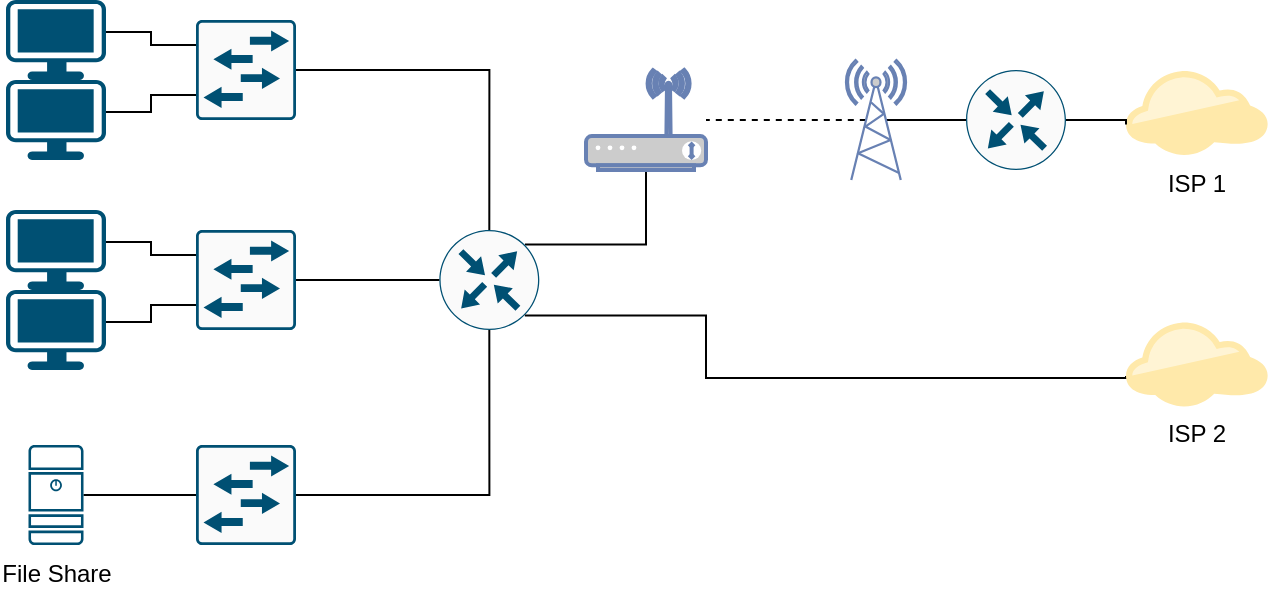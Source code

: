 <mxfile version="21.5.1" type="github">
  <diagram name="Page-1" id="oCGQXqjiFZy_4bb0X0cF">
    <mxGraphModel dx="989" dy="610" grid="1" gridSize="10" guides="1" tooltips="1" connect="1" arrows="1" fold="1" page="1" pageScale="1" pageWidth="1169" pageHeight="827" math="0" shadow="0">
      <root>
        <mxCell id="0" />
        <mxCell id="1" parent="0" />
        <mxCell id="JkkX-00-tPhVeV8dNCcb-1" value="ISP 1" style="points=[[0,0.64,0],[0.2,0.15,0],[0.4,0.01,0],[0.79,0.25,0],[1,0.65,0],[0.8,0.86,0],[0.41,1,0],[0.16,0.86,0]];verticalLabelPosition=bottom;sketch=0;html=1;verticalAlign=top;aspect=fixed;align=center;pointerEvents=1;shape=mxgraph.cisco19.cloud2;fillColor=#FFE9AA;strokeColor=none;" parent="1" vertex="1">
          <mxGeometry x="680" y="265" width="70.83" height="42.5" as="geometry" />
        </mxCell>
        <mxCell id="JkkX-00-tPhVeV8dNCcb-29" style="edgeStyle=orthogonalEdgeStyle;shape=connector;rounded=0;orthogonalLoop=1;jettySize=auto;html=1;exitX=1;exitY=0.5;exitDx=0;exitDy=0;exitPerimeter=0;entryX=0.5;entryY=0;entryDx=0;entryDy=0;entryPerimeter=0;shadow=0;labelBackgroundColor=default;strokeColor=default;fontFamily=Helvetica;fontSize=1;fontColor=default;endArrow=none;endFill=0;" parent="1" source="JkkX-00-tPhVeV8dNCcb-6" target="JkkX-00-tPhVeV8dNCcb-9" edge="1">
          <mxGeometry relative="1" as="geometry" />
        </mxCell>
        <mxCell id="JkkX-00-tPhVeV8dNCcb-6" value="" style="sketch=0;points=[[0.015,0.015,0],[0.985,0.015,0],[0.985,0.985,0],[0.015,0.985,0],[0.25,0,0],[0.5,0,0],[0.75,0,0],[1,0.25,0],[1,0.5,0],[1,0.75,0],[0.75,1,0],[0.5,1,0],[0.25,1,0],[0,0.75,0],[0,0.5,0],[0,0.25,0]];verticalLabelPosition=bottom;html=1;verticalAlign=top;aspect=fixed;align=center;pointerEvents=1;shape=mxgraph.cisco19.rect;prIcon=l2_switch;fillColor=#FAFAFA;strokeColor=#005073;" parent="1" vertex="1">
          <mxGeometry x="215" y="240" width="50" height="50" as="geometry" />
        </mxCell>
        <mxCell id="ng4RBM33g6KT5R1aVAR_-8" style="edgeStyle=orthogonalEdgeStyle;rounded=0;orthogonalLoop=1;jettySize=auto;html=1;exitX=0.856;exitY=0.145;exitDx=0;exitDy=0;exitPerimeter=0;endArrow=none;endFill=0;" edge="1" parent="1" source="JkkX-00-tPhVeV8dNCcb-9" target="ng4RBM33g6KT5R1aVAR_-6">
          <mxGeometry relative="1" as="geometry" />
        </mxCell>
        <mxCell id="JkkX-00-tPhVeV8dNCcb-9" value="&lt;blockquote style=&quot;margin: 0 0 0 40px; border: none; padding: 0px;&quot;&gt;&lt;blockquote style=&quot;margin: 0 0 0 40px; border: none; padding: 0px;&quot;&gt;&lt;div style=&quot;&quot;&gt;&lt;br&gt;&lt;/div&gt;&lt;/blockquote&gt;&lt;/blockquote&gt;&lt;div style=&quot;text-align: justify;&quot;&gt;&lt;/div&gt;" style="sketch=0;points=[[0.5,0,0],[1,0.5,0],[0.5,1,0],[0,0.5,0],[0.145,0.145,0],[0.856,0.145,0],[0.855,0.856,0],[0.145,0.855,0]];verticalLabelPosition=bottom;html=1;verticalAlign=top;aspect=fixed;align=center;pointerEvents=1;shape=mxgraph.cisco19.rect;prIcon=router;fillColor=#FAFAFA;strokeColor=#005073;" parent="1" vertex="1">
          <mxGeometry x="336.66" y="345" width="50" height="50" as="geometry" />
        </mxCell>
        <mxCell id="JkkX-00-tPhVeV8dNCcb-32" style="edgeStyle=orthogonalEdgeStyle;shape=connector;rounded=0;orthogonalLoop=1;jettySize=auto;html=1;exitX=1;exitY=0.5;exitDx=0;exitDy=0;exitPerimeter=0;entryX=0;entryY=0.5;entryDx=0;entryDy=0;entryPerimeter=0;shadow=0;labelBackgroundColor=default;strokeColor=default;fontFamily=Helvetica;fontSize=1;fontColor=default;endArrow=none;endFill=0;" parent="1" source="JkkX-00-tPhVeV8dNCcb-11" target="JkkX-00-tPhVeV8dNCcb-28" edge="1">
          <mxGeometry relative="1" as="geometry" />
        </mxCell>
        <mxCell id="JkkX-00-tPhVeV8dNCcb-11" value="File Share" style="sketch=0;points=[[0.015,0.015,0],[0.985,0.015,0],[0.985,0.985,0],[0.015,0.985,0],[0.25,0,0],[0.5,0,0],[0.75,0,0],[1,0.25,0],[1,0.5,0],[1,0.75,0],[0.75,1,0],[0.5,1,0],[0.25,1,0],[0,0.75,0],[0,0.5,0],[0,0.25,0]];verticalLabelPosition=bottom;html=1;verticalAlign=top;aspect=fixed;align=center;pointerEvents=1;shape=mxgraph.cisco19.server;fillColor=#005073;strokeColor=none;" parent="1" vertex="1">
          <mxGeometry x="131.25" y="452.5" width="27.5" height="50" as="geometry" />
        </mxCell>
        <mxCell id="JkkX-00-tPhVeV8dNCcb-18" style="edgeStyle=orthogonalEdgeStyle;shape=connector;rounded=0;orthogonalLoop=1;jettySize=auto;html=1;exitX=1;exitY=0.4;exitDx=0;exitDy=0;exitPerimeter=0;entryX=0;entryY=0.75;entryDx=0;entryDy=0;entryPerimeter=0;shadow=0;labelBackgroundColor=default;strokeColor=default;fontFamily=Helvetica;fontSize=1;fontColor=default;endArrow=none;endFill=0;" parent="1" source="JkkX-00-tPhVeV8dNCcb-14" target="JkkX-00-tPhVeV8dNCcb-6" edge="1">
          <mxGeometry relative="1" as="geometry" />
        </mxCell>
        <mxCell id="JkkX-00-tPhVeV8dNCcb-14" value="" style="points=[[0.03,0.03,0],[0.5,0,0],[0.97,0.03,0],[1,0.4,0],[0.97,0.745,0],[0.5,1,0],[0.03,0.745,0],[0,0.4,0]];verticalLabelPosition=bottom;sketch=0;html=1;verticalAlign=top;aspect=fixed;align=center;pointerEvents=1;shape=mxgraph.cisco19.workstation;fillColor=#005073;strokeColor=none;" parent="1" vertex="1">
          <mxGeometry x="120" y="270" width="50" height="40" as="geometry" />
        </mxCell>
        <mxCell id="JkkX-00-tPhVeV8dNCcb-19" style="edgeStyle=orthogonalEdgeStyle;shape=connector;rounded=0;orthogonalLoop=1;jettySize=auto;html=1;exitX=1;exitY=0.4;exitDx=0;exitDy=0;exitPerimeter=0;entryX=0;entryY=0.25;entryDx=0;entryDy=0;entryPerimeter=0;shadow=0;labelBackgroundColor=default;strokeColor=default;fontFamily=Helvetica;fontSize=1;fontColor=default;endArrow=none;endFill=0;" parent="1" source="JkkX-00-tPhVeV8dNCcb-15" target="JkkX-00-tPhVeV8dNCcb-6" edge="1">
          <mxGeometry relative="1" as="geometry" />
        </mxCell>
        <mxCell id="JkkX-00-tPhVeV8dNCcb-15" value="" style="points=[[0.03,0.03,0],[0.5,0,0],[0.97,0.03,0],[1,0.4,0],[0.97,0.745,0],[0.5,1,0],[0.03,0.745,0],[0,0.4,0]];verticalLabelPosition=bottom;sketch=0;html=1;verticalAlign=top;aspect=fixed;align=center;pointerEvents=1;shape=mxgraph.cisco19.workstation;fillColor=#005073;strokeColor=none;" parent="1" vertex="1">
          <mxGeometry x="120" y="230" width="50" height="40" as="geometry" />
        </mxCell>
        <mxCell id="JkkX-00-tPhVeV8dNCcb-30" style="edgeStyle=orthogonalEdgeStyle;shape=connector;rounded=0;orthogonalLoop=1;jettySize=auto;html=1;exitX=1;exitY=0.5;exitDx=0;exitDy=0;exitPerimeter=0;entryX=0;entryY=0.5;entryDx=0;entryDy=0;entryPerimeter=0;shadow=0;labelBackgroundColor=default;strokeColor=default;fontFamily=Helvetica;fontSize=1;fontColor=default;endArrow=none;endFill=0;" parent="1" source="JkkX-00-tPhVeV8dNCcb-20" target="JkkX-00-tPhVeV8dNCcb-9" edge="1">
          <mxGeometry relative="1" as="geometry" />
        </mxCell>
        <mxCell id="JkkX-00-tPhVeV8dNCcb-20" value="" style="sketch=0;points=[[0.015,0.015,0],[0.985,0.015,0],[0.985,0.985,0],[0.015,0.985,0],[0.25,0,0],[0.5,0,0],[0.75,0,0],[1,0.25,0],[1,0.5,0],[1,0.75,0],[0.75,1,0],[0.5,1,0],[0.25,1,0],[0,0.75,0],[0,0.5,0],[0,0.25,0]];verticalLabelPosition=bottom;html=1;verticalAlign=top;aspect=fixed;align=center;pointerEvents=1;shape=mxgraph.cisco19.rect;prIcon=l2_switch;fillColor=#FAFAFA;strokeColor=#005073;" parent="1" vertex="1">
          <mxGeometry x="215" y="345" width="50" height="50" as="geometry" />
        </mxCell>
        <mxCell id="JkkX-00-tPhVeV8dNCcb-21" style="edgeStyle=orthogonalEdgeStyle;shape=connector;rounded=0;orthogonalLoop=1;jettySize=auto;html=1;exitX=1;exitY=0.4;exitDx=0;exitDy=0;exitPerimeter=0;entryX=0;entryY=0.75;entryDx=0;entryDy=0;entryPerimeter=0;shadow=0;labelBackgroundColor=default;strokeColor=default;fontFamily=Helvetica;fontSize=1;fontColor=default;endArrow=none;endFill=0;" parent="1" source="JkkX-00-tPhVeV8dNCcb-22" target="JkkX-00-tPhVeV8dNCcb-20" edge="1">
          <mxGeometry relative="1" as="geometry" />
        </mxCell>
        <mxCell id="JkkX-00-tPhVeV8dNCcb-22" value="" style="points=[[0.03,0.03,0],[0.5,0,0],[0.97,0.03,0],[1,0.4,0],[0.97,0.745,0],[0.5,1,0],[0.03,0.745,0],[0,0.4,0]];verticalLabelPosition=bottom;sketch=0;html=1;verticalAlign=top;aspect=fixed;align=center;pointerEvents=1;shape=mxgraph.cisco19.workstation;fillColor=#005073;strokeColor=none;" parent="1" vertex="1">
          <mxGeometry x="120" y="375" width="50" height="40" as="geometry" />
        </mxCell>
        <mxCell id="JkkX-00-tPhVeV8dNCcb-23" style="edgeStyle=orthogonalEdgeStyle;shape=connector;rounded=0;orthogonalLoop=1;jettySize=auto;html=1;exitX=1;exitY=0.4;exitDx=0;exitDy=0;exitPerimeter=0;entryX=0;entryY=0.25;entryDx=0;entryDy=0;entryPerimeter=0;shadow=0;labelBackgroundColor=default;strokeColor=default;fontFamily=Helvetica;fontSize=1;fontColor=default;endArrow=none;endFill=0;" parent="1" source="JkkX-00-tPhVeV8dNCcb-24" target="JkkX-00-tPhVeV8dNCcb-20" edge="1">
          <mxGeometry relative="1" as="geometry" />
        </mxCell>
        <mxCell id="JkkX-00-tPhVeV8dNCcb-24" value="" style="points=[[0.03,0.03,0],[0.5,0,0],[0.97,0.03,0],[1,0.4,0],[0.97,0.745,0],[0.5,1,0],[0.03,0.745,0],[0,0.4,0]];verticalLabelPosition=bottom;sketch=0;html=1;verticalAlign=top;aspect=fixed;align=center;pointerEvents=1;shape=mxgraph.cisco19.workstation;fillColor=#005073;strokeColor=none;" parent="1" vertex="1">
          <mxGeometry x="120" y="335" width="50" height="40" as="geometry" />
        </mxCell>
        <mxCell id="JkkX-00-tPhVeV8dNCcb-31" style="edgeStyle=orthogonalEdgeStyle;shape=connector;rounded=0;orthogonalLoop=1;jettySize=auto;html=1;exitX=1;exitY=0.5;exitDx=0;exitDy=0;exitPerimeter=0;entryX=0.5;entryY=1;entryDx=0;entryDy=0;entryPerimeter=0;shadow=0;labelBackgroundColor=default;strokeColor=default;fontFamily=Helvetica;fontSize=1;fontColor=default;endArrow=none;endFill=0;" parent="1" source="JkkX-00-tPhVeV8dNCcb-28" target="JkkX-00-tPhVeV8dNCcb-9" edge="1">
          <mxGeometry relative="1" as="geometry" />
        </mxCell>
        <mxCell id="JkkX-00-tPhVeV8dNCcb-28" value="" style="sketch=0;points=[[0.015,0.015,0],[0.985,0.015,0],[0.985,0.985,0],[0.015,0.985,0],[0.25,0,0],[0.5,0,0],[0.75,0,0],[1,0.25,0],[1,0.5,0],[1,0.75,0],[0.75,1,0],[0.5,1,0],[0.25,1,0],[0,0.75,0],[0,0.5,0],[0,0.25,0]];verticalLabelPosition=bottom;html=1;verticalAlign=top;aspect=fixed;align=center;pointerEvents=1;shape=mxgraph.cisco19.rect;prIcon=l2_switch;fillColor=#FAFAFA;strokeColor=#005073;" parent="1" vertex="1">
          <mxGeometry x="215" y="452.5" width="50" height="50" as="geometry" />
        </mxCell>
        <mxCell id="JkkX-00-tPhVeV8dNCcb-35" style="edgeStyle=orthogonalEdgeStyle;shape=connector;rounded=0;orthogonalLoop=1;jettySize=auto;html=1;exitX=0;exitY=0.64;exitDx=0;exitDy=0;exitPerimeter=0;entryX=0.855;entryY=0.856;entryDx=0;entryDy=0;entryPerimeter=0;shadow=0;labelBackgroundColor=default;strokeColor=default;fontFamily=Helvetica;fontSize=1;fontColor=default;endArrow=none;endFill=0;" parent="1" source="JkkX-00-tPhVeV8dNCcb-33" target="JkkX-00-tPhVeV8dNCcb-9" edge="1">
          <mxGeometry relative="1" as="geometry">
            <Array as="points">
              <mxPoint x="470" y="419" />
              <mxPoint x="470" y="388" />
            </Array>
          </mxGeometry>
        </mxCell>
        <mxCell id="JkkX-00-tPhVeV8dNCcb-33" value="ISP 2" style="points=[[0,0.64,0],[0.2,0.15,0],[0.4,0.01,0],[0.79,0.25,0],[1,0.65,0],[0.8,0.86,0],[0.41,1,0],[0.16,0.86,0]];verticalLabelPosition=bottom;sketch=0;html=1;verticalAlign=top;aspect=fixed;align=center;pointerEvents=1;shape=mxgraph.cisco19.cloud2;fillColor=#FFE9AA;strokeColor=none;" parent="1" vertex="1">
          <mxGeometry x="680" y="390.75" width="70.83" height="42.5" as="geometry" />
        </mxCell>
        <mxCell id="ng4RBM33g6KT5R1aVAR_-10" style="edgeStyle=orthogonalEdgeStyle;shape=connector;rounded=0;orthogonalLoop=1;jettySize=auto;html=1;exitX=0.67;exitY=0.5;exitDx=0;exitDy=0;exitPerimeter=0;entryX=0;entryY=0.5;entryDx=0;entryDy=0;entryPerimeter=0;labelBackgroundColor=default;strokeColor=default;fontFamily=Helvetica;fontSize=11;fontColor=default;endArrow=none;endFill=0;" edge="1" parent="1" source="ng4RBM33g6KT5R1aVAR_-3" target="ng4RBM33g6KT5R1aVAR_-5">
          <mxGeometry relative="1" as="geometry" />
        </mxCell>
        <mxCell id="ng4RBM33g6KT5R1aVAR_-12" style="edgeStyle=orthogonalEdgeStyle;shape=connector;rounded=0;orthogonalLoop=1;jettySize=auto;html=1;exitX=0.33;exitY=0.5;exitDx=0;exitDy=0;exitPerimeter=0;labelBackgroundColor=default;strokeColor=default;fontFamily=Helvetica;fontSize=11;fontColor=default;endArrow=none;endFill=0;dashed=1;" edge="1" parent="1" source="ng4RBM33g6KT5R1aVAR_-3" target="ng4RBM33g6KT5R1aVAR_-6">
          <mxGeometry relative="1" as="geometry" />
        </mxCell>
        <mxCell id="ng4RBM33g6KT5R1aVAR_-3" value="" style="fontColor=#0066CC;verticalAlign=top;verticalLabelPosition=bottom;labelPosition=center;align=center;html=1;outlineConnect=0;fillColor=#CCCCCC;strokeColor=#6881B3;gradientColor=none;gradientDirection=north;strokeWidth=2;shape=mxgraph.networks.radio_tower;" vertex="1" parent="1">
          <mxGeometry x="540" y="260" width="30" height="60" as="geometry" />
        </mxCell>
        <mxCell id="ng4RBM33g6KT5R1aVAR_-11" style="edgeStyle=orthogonalEdgeStyle;shape=connector;rounded=0;orthogonalLoop=1;jettySize=auto;html=1;exitX=1;exitY=0.5;exitDx=0;exitDy=0;exitPerimeter=0;entryX=0;entryY=0.64;entryDx=0;entryDy=0;entryPerimeter=0;labelBackgroundColor=default;strokeColor=default;fontFamily=Helvetica;fontSize=11;fontColor=default;endArrow=none;endFill=0;" edge="1" parent="1" source="ng4RBM33g6KT5R1aVAR_-5" target="JkkX-00-tPhVeV8dNCcb-1">
          <mxGeometry relative="1" as="geometry" />
        </mxCell>
        <mxCell id="ng4RBM33g6KT5R1aVAR_-5" value="" style="sketch=0;points=[[0.5,0,0],[1,0.5,0],[0.5,1,0],[0,0.5,0],[0.145,0.145,0],[0.856,0.145,0],[0.855,0.856,0],[0.145,0.855,0]];verticalLabelPosition=bottom;html=1;verticalAlign=top;aspect=fixed;align=center;pointerEvents=1;shape=mxgraph.cisco19.rect;prIcon=router;fillColor=#FAFAFA;strokeColor=#005073;" vertex="1" parent="1">
          <mxGeometry x="600" y="265" width="50" height="50" as="geometry" />
        </mxCell>
        <mxCell id="ng4RBM33g6KT5R1aVAR_-6" value="" style="fontColor=#0066CC;verticalAlign=top;verticalLabelPosition=bottom;labelPosition=center;align=center;html=1;outlineConnect=0;fillColor=#CCCCCC;strokeColor=#6881B3;gradientColor=none;gradientDirection=north;strokeWidth=2;shape=mxgraph.networks.wireless_modem;" vertex="1" parent="1">
          <mxGeometry x="410" y="265" width="60" height="50" as="geometry" />
        </mxCell>
      </root>
    </mxGraphModel>
  </diagram>
</mxfile>
